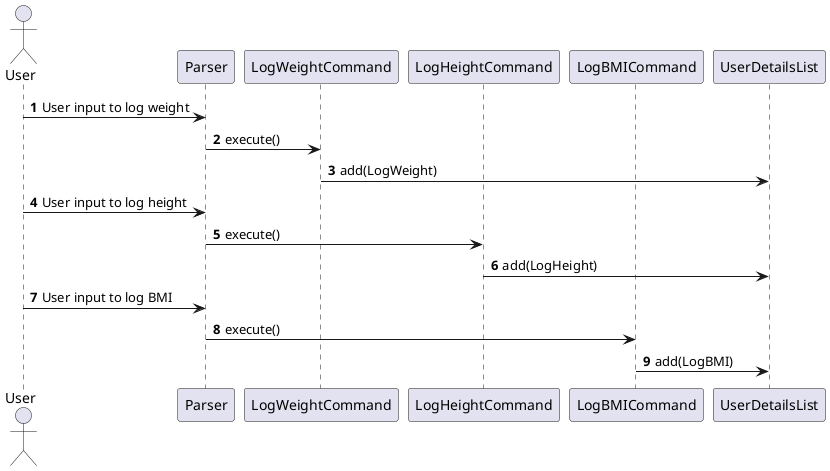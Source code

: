 @startuml
autonumber

actor User
participant Parser
participant "LogWeightCommand" as Weight
participant "LogHeightCommand" as Height
participant "LogBMICommand" as BMI
participant "UserDetailsList" as DetailsList

User -> Parser : User input to log weight
Parser -> Weight : execute()
Weight -> DetailsList : add(LogWeight)

User -> Parser : User input to log height
Parser -> Height : execute()
Height -> DetailsList : add(LogHeight)

User -> Parser : User input to log BMI
Parser -> BMI : execute()
BMI -> DetailsList : add(LogBMI)

@enduml

